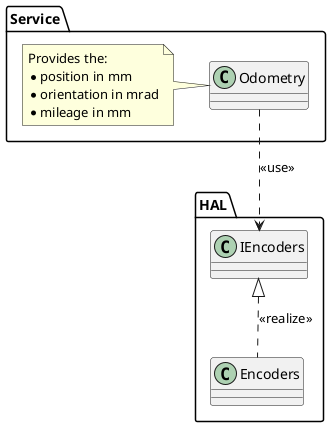 @startuml

package "Service" {
    class "Odometry" as odometry

    note left of odometry
        Provides the:
        * position in mm
        * orientation in mrad
        * mileage in mm
    end note
}

package "HAL" {
    class "IEncoders" as iEncoders
    class "Encoders" as encoders

    iEncoders <|.. encoders: <<realize>>
}

odometry ..> iEncoders: <<use>>

@enduml
